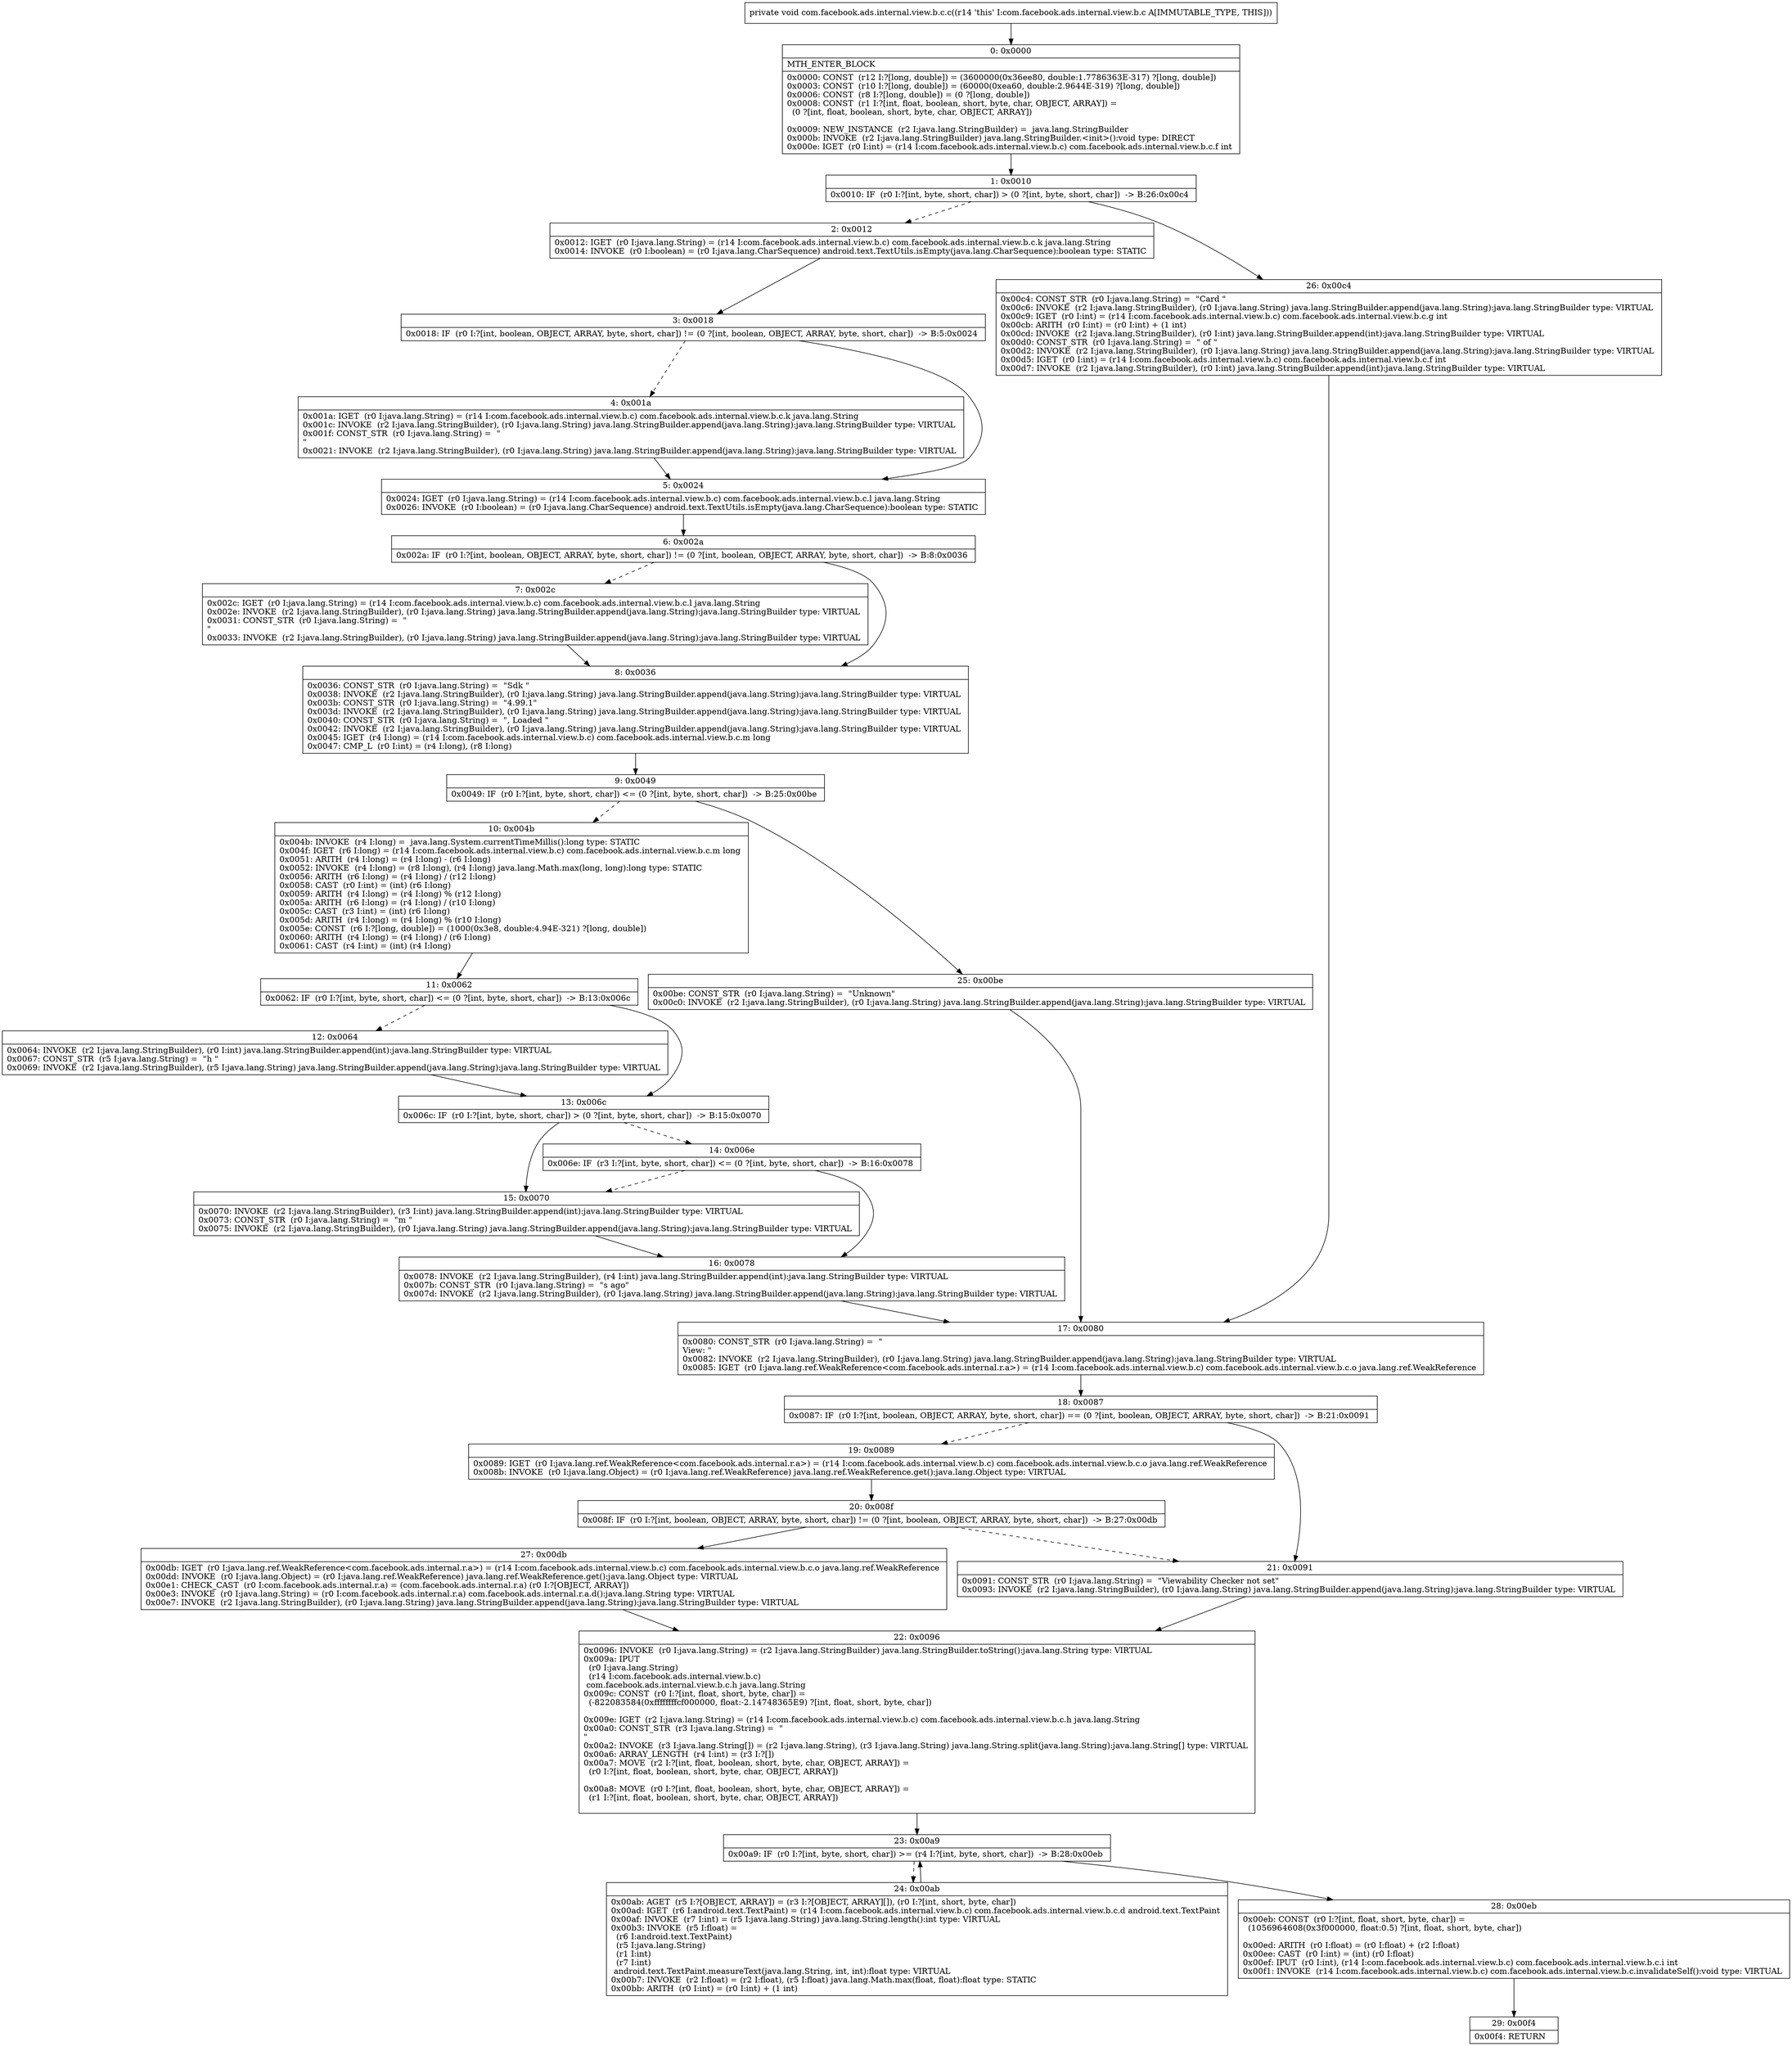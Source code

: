 digraph "CFG forcom.facebook.ads.internal.view.b.c.c()V" {
Node_0 [shape=record,label="{0\:\ 0x0000|MTH_ENTER_BLOCK\l|0x0000: CONST  (r12 I:?[long, double]) = (3600000(0x36ee80, double:1.7786363E\-317) ?[long, double]) \l0x0003: CONST  (r10 I:?[long, double]) = (60000(0xea60, double:2.9644E\-319) ?[long, double]) \l0x0006: CONST  (r8 I:?[long, double]) = (0 ?[long, double]) \l0x0008: CONST  (r1 I:?[int, float, boolean, short, byte, char, OBJECT, ARRAY]) = \l  (0 ?[int, float, boolean, short, byte, char, OBJECT, ARRAY])\l \l0x0009: NEW_INSTANCE  (r2 I:java.lang.StringBuilder) =  java.lang.StringBuilder \l0x000b: INVOKE  (r2 I:java.lang.StringBuilder) java.lang.StringBuilder.\<init\>():void type: DIRECT \l0x000e: IGET  (r0 I:int) = (r14 I:com.facebook.ads.internal.view.b.c) com.facebook.ads.internal.view.b.c.f int \l}"];
Node_1 [shape=record,label="{1\:\ 0x0010|0x0010: IF  (r0 I:?[int, byte, short, char]) \> (0 ?[int, byte, short, char])  \-\> B:26:0x00c4 \l}"];
Node_2 [shape=record,label="{2\:\ 0x0012|0x0012: IGET  (r0 I:java.lang.String) = (r14 I:com.facebook.ads.internal.view.b.c) com.facebook.ads.internal.view.b.c.k java.lang.String \l0x0014: INVOKE  (r0 I:boolean) = (r0 I:java.lang.CharSequence) android.text.TextUtils.isEmpty(java.lang.CharSequence):boolean type: STATIC \l}"];
Node_3 [shape=record,label="{3\:\ 0x0018|0x0018: IF  (r0 I:?[int, boolean, OBJECT, ARRAY, byte, short, char]) != (0 ?[int, boolean, OBJECT, ARRAY, byte, short, char])  \-\> B:5:0x0024 \l}"];
Node_4 [shape=record,label="{4\:\ 0x001a|0x001a: IGET  (r0 I:java.lang.String) = (r14 I:com.facebook.ads.internal.view.b.c) com.facebook.ads.internal.view.b.c.k java.lang.String \l0x001c: INVOKE  (r2 I:java.lang.StringBuilder), (r0 I:java.lang.String) java.lang.StringBuilder.append(java.lang.String):java.lang.StringBuilder type: VIRTUAL \l0x001f: CONST_STR  (r0 I:java.lang.String) =  \"\l\" \l0x0021: INVOKE  (r2 I:java.lang.StringBuilder), (r0 I:java.lang.String) java.lang.StringBuilder.append(java.lang.String):java.lang.StringBuilder type: VIRTUAL \l}"];
Node_5 [shape=record,label="{5\:\ 0x0024|0x0024: IGET  (r0 I:java.lang.String) = (r14 I:com.facebook.ads.internal.view.b.c) com.facebook.ads.internal.view.b.c.l java.lang.String \l0x0026: INVOKE  (r0 I:boolean) = (r0 I:java.lang.CharSequence) android.text.TextUtils.isEmpty(java.lang.CharSequence):boolean type: STATIC \l}"];
Node_6 [shape=record,label="{6\:\ 0x002a|0x002a: IF  (r0 I:?[int, boolean, OBJECT, ARRAY, byte, short, char]) != (0 ?[int, boolean, OBJECT, ARRAY, byte, short, char])  \-\> B:8:0x0036 \l}"];
Node_7 [shape=record,label="{7\:\ 0x002c|0x002c: IGET  (r0 I:java.lang.String) = (r14 I:com.facebook.ads.internal.view.b.c) com.facebook.ads.internal.view.b.c.l java.lang.String \l0x002e: INVOKE  (r2 I:java.lang.StringBuilder), (r0 I:java.lang.String) java.lang.StringBuilder.append(java.lang.String):java.lang.StringBuilder type: VIRTUAL \l0x0031: CONST_STR  (r0 I:java.lang.String) =  \"\l\" \l0x0033: INVOKE  (r2 I:java.lang.StringBuilder), (r0 I:java.lang.String) java.lang.StringBuilder.append(java.lang.String):java.lang.StringBuilder type: VIRTUAL \l}"];
Node_8 [shape=record,label="{8\:\ 0x0036|0x0036: CONST_STR  (r0 I:java.lang.String) =  \"Sdk \" \l0x0038: INVOKE  (r2 I:java.lang.StringBuilder), (r0 I:java.lang.String) java.lang.StringBuilder.append(java.lang.String):java.lang.StringBuilder type: VIRTUAL \l0x003b: CONST_STR  (r0 I:java.lang.String) =  \"4.99.1\" \l0x003d: INVOKE  (r2 I:java.lang.StringBuilder), (r0 I:java.lang.String) java.lang.StringBuilder.append(java.lang.String):java.lang.StringBuilder type: VIRTUAL \l0x0040: CONST_STR  (r0 I:java.lang.String) =  \", Loaded \" \l0x0042: INVOKE  (r2 I:java.lang.StringBuilder), (r0 I:java.lang.String) java.lang.StringBuilder.append(java.lang.String):java.lang.StringBuilder type: VIRTUAL \l0x0045: IGET  (r4 I:long) = (r14 I:com.facebook.ads.internal.view.b.c) com.facebook.ads.internal.view.b.c.m long \l0x0047: CMP_L  (r0 I:int) = (r4 I:long), (r8 I:long) \l}"];
Node_9 [shape=record,label="{9\:\ 0x0049|0x0049: IF  (r0 I:?[int, byte, short, char]) \<= (0 ?[int, byte, short, char])  \-\> B:25:0x00be \l}"];
Node_10 [shape=record,label="{10\:\ 0x004b|0x004b: INVOKE  (r4 I:long) =  java.lang.System.currentTimeMillis():long type: STATIC \l0x004f: IGET  (r6 I:long) = (r14 I:com.facebook.ads.internal.view.b.c) com.facebook.ads.internal.view.b.c.m long \l0x0051: ARITH  (r4 I:long) = (r4 I:long) \- (r6 I:long) \l0x0052: INVOKE  (r4 I:long) = (r8 I:long), (r4 I:long) java.lang.Math.max(long, long):long type: STATIC \l0x0056: ARITH  (r6 I:long) = (r4 I:long) \/ (r12 I:long) \l0x0058: CAST  (r0 I:int) = (int) (r6 I:long) \l0x0059: ARITH  (r4 I:long) = (r4 I:long) % (r12 I:long) \l0x005a: ARITH  (r6 I:long) = (r4 I:long) \/ (r10 I:long) \l0x005c: CAST  (r3 I:int) = (int) (r6 I:long) \l0x005d: ARITH  (r4 I:long) = (r4 I:long) % (r10 I:long) \l0x005e: CONST  (r6 I:?[long, double]) = (1000(0x3e8, double:4.94E\-321) ?[long, double]) \l0x0060: ARITH  (r4 I:long) = (r4 I:long) \/ (r6 I:long) \l0x0061: CAST  (r4 I:int) = (int) (r4 I:long) \l}"];
Node_11 [shape=record,label="{11\:\ 0x0062|0x0062: IF  (r0 I:?[int, byte, short, char]) \<= (0 ?[int, byte, short, char])  \-\> B:13:0x006c \l}"];
Node_12 [shape=record,label="{12\:\ 0x0064|0x0064: INVOKE  (r2 I:java.lang.StringBuilder), (r0 I:int) java.lang.StringBuilder.append(int):java.lang.StringBuilder type: VIRTUAL \l0x0067: CONST_STR  (r5 I:java.lang.String) =  \"h \" \l0x0069: INVOKE  (r2 I:java.lang.StringBuilder), (r5 I:java.lang.String) java.lang.StringBuilder.append(java.lang.String):java.lang.StringBuilder type: VIRTUAL \l}"];
Node_13 [shape=record,label="{13\:\ 0x006c|0x006c: IF  (r0 I:?[int, byte, short, char]) \> (0 ?[int, byte, short, char])  \-\> B:15:0x0070 \l}"];
Node_14 [shape=record,label="{14\:\ 0x006e|0x006e: IF  (r3 I:?[int, byte, short, char]) \<= (0 ?[int, byte, short, char])  \-\> B:16:0x0078 \l}"];
Node_15 [shape=record,label="{15\:\ 0x0070|0x0070: INVOKE  (r2 I:java.lang.StringBuilder), (r3 I:int) java.lang.StringBuilder.append(int):java.lang.StringBuilder type: VIRTUAL \l0x0073: CONST_STR  (r0 I:java.lang.String) =  \"m \" \l0x0075: INVOKE  (r2 I:java.lang.StringBuilder), (r0 I:java.lang.String) java.lang.StringBuilder.append(java.lang.String):java.lang.StringBuilder type: VIRTUAL \l}"];
Node_16 [shape=record,label="{16\:\ 0x0078|0x0078: INVOKE  (r2 I:java.lang.StringBuilder), (r4 I:int) java.lang.StringBuilder.append(int):java.lang.StringBuilder type: VIRTUAL \l0x007b: CONST_STR  (r0 I:java.lang.String) =  \"s ago\" \l0x007d: INVOKE  (r2 I:java.lang.StringBuilder), (r0 I:java.lang.String) java.lang.StringBuilder.append(java.lang.String):java.lang.StringBuilder type: VIRTUAL \l}"];
Node_17 [shape=record,label="{17\:\ 0x0080|0x0080: CONST_STR  (r0 I:java.lang.String) =  \"\lView: \" \l0x0082: INVOKE  (r2 I:java.lang.StringBuilder), (r0 I:java.lang.String) java.lang.StringBuilder.append(java.lang.String):java.lang.StringBuilder type: VIRTUAL \l0x0085: IGET  (r0 I:java.lang.ref.WeakReference\<com.facebook.ads.internal.r.a\>) = (r14 I:com.facebook.ads.internal.view.b.c) com.facebook.ads.internal.view.b.c.o java.lang.ref.WeakReference \l}"];
Node_18 [shape=record,label="{18\:\ 0x0087|0x0087: IF  (r0 I:?[int, boolean, OBJECT, ARRAY, byte, short, char]) == (0 ?[int, boolean, OBJECT, ARRAY, byte, short, char])  \-\> B:21:0x0091 \l}"];
Node_19 [shape=record,label="{19\:\ 0x0089|0x0089: IGET  (r0 I:java.lang.ref.WeakReference\<com.facebook.ads.internal.r.a\>) = (r14 I:com.facebook.ads.internal.view.b.c) com.facebook.ads.internal.view.b.c.o java.lang.ref.WeakReference \l0x008b: INVOKE  (r0 I:java.lang.Object) = (r0 I:java.lang.ref.WeakReference) java.lang.ref.WeakReference.get():java.lang.Object type: VIRTUAL \l}"];
Node_20 [shape=record,label="{20\:\ 0x008f|0x008f: IF  (r0 I:?[int, boolean, OBJECT, ARRAY, byte, short, char]) != (0 ?[int, boolean, OBJECT, ARRAY, byte, short, char])  \-\> B:27:0x00db \l}"];
Node_21 [shape=record,label="{21\:\ 0x0091|0x0091: CONST_STR  (r0 I:java.lang.String) =  \"Viewability Checker not set\" \l0x0093: INVOKE  (r2 I:java.lang.StringBuilder), (r0 I:java.lang.String) java.lang.StringBuilder.append(java.lang.String):java.lang.StringBuilder type: VIRTUAL \l}"];
Node_22 [shape=record,label="{22\:\ 0x0096|0x0096: INVOKE  (r0 I:java.lang.String) = (r2 I:java.lang.StringBuilder) java.lang.StringBuilder.toString():java.lang.String type: VIRTUAL \l0x009a: IPUT  \l  (r0 I:java.lang.String)\l  (r14 I:com.facebook.ads.internal.view.b.c)\l com.facebook.ads.internal.view.b.c.h java.lang.String \l0x009c: CONST  (r0 I:?[int, float, short, byte, char]) = \l  (\-822083584(0xffffffffcf000000, float:\-2.14748365E9) ?[int, float, short, byte, char])\l \l0x009e: IGET  (r2 I:java.lang.String) = (r14 I:com.facebook.ads.internal.view.b.c) com.facebook.ads.internal.view.b.c.h java.lang.String \l0x00a0: CONST_STR  (r3 I:java.lang.String) =  \"\l\" \l0x00a2: INVOKE  (r3 I:java.lang.String[]) = (r2 I:java.lang.String), (r3 I:java.lang.String) java.lang.String.split(java.lang.String):java.lang.String[] type: VIRTUAL \l0x00a6: ARRAY_LENGTH  (r4 I:int) = (r3 I:?[]) \l0x00a7: MOVE  (r2 I:?[int, float, boolean, short, byte, char, OBJECT, ARRAY]) = \l  (r0 I:?[int, float, boolean, short, byte, char, OBJECT, ARRAY])\l \l0x00a8: MOVE  (r0 I:?[int, float, boolean, short, byte, char, OBJECT, ARRAY]) = \l  (r1 I:?[int, float, boolean, short, byte, char, OBJECT, ARRAY])\l \l}"];
Node_23 [shape=record,label="{23\:\ 0x00a9|0x00a9: IF  (r0 I:?[int, byte, short, char]) \>= (r4 I:?[int, byte, short, char])  \-\> B:28:0x00eb \l}"];
Node_24 [shape=record,label="{24\:\ 0x00ab|0x00ab: AGET  (r5 I:?[OBJECT, ARRAY]) = (r3 I:?[OBJECT, ARRAY][]), (r0 I:?[int, short, byte, char]) \l0x00ad: IGET  (r6 I:android.text.TextPaint) = (r14 I:com.facebook.ads.internal.view.b.c) com.facebook.ads.internal.view.b.c.d android.text.TextPaint \l0x00af: INVOKE  (r7 I:int) = (r5 I:java.lang.String) java.lang.String.length():int type: VIRTUAL \l0x00b3: INVOKE  (r5 I:float) = \l  (r6 I:android.text.TextPaint)\l  (r5 I:java.lang.String)\l  (r1 I:int)\l  (r7 I:int)\l android.text.TextPaint.measureText(java.lang.String, int, int):float type: VIRTUAL \l0x00b7: INVOKE  (r2 I:float) = (r2 I:float), (r5 I:float) java.lang.Math.max(float, float):float type: STATIC \l0x00bb: ARITH  (r0 I:int) = (r0 I:int) + (1 int) \l}"];
Node_25 [shape=record,label="{25\:\ 0x00be|0x00be: CONST_STR  (r0 I:java.lang.String) =  \"Unknown\" \l0x00c0: INVOKE  (r2 I:java.lang.StringBuilder), (r0 I:java.lang.String) java.lang.StringBuilder.append(java.lang.String):java.lang.StringBuilder type: VIRTUAL \l}"];
Node_26 [shape=record,label="{26\:\ 0x00c4|0x00c4: CONST_STR  (r0 I:java.lang.String) =  \"Card \" \l0x00c6: INVOKE  (r2 I:java.lang.StringBuilder), (r0 I:java.lang.String) java.lang.StringBuilder.append(java.lang.String):java.lang.StringBuilder type: VIRTUAL \l0x00c9: IGET  (r0 I:int) = (r14 I:com.facebook.ads.internal.view.b.c) com.facebook.ads.internal.view.b.c.g int \l0x00cb: ARITH  (r0 I:int) = (r0 I:int) + (1 int) \l0x00cd: INVOKE  (r2 I:java.lang.StringBuilder), (r0 I:int) java.lang.StringBuilder.append(int):java.lang.StringBuilder type: VIRTUAL \l0x00d0: CONST_STR  (r0 I:java.lang.String) =  \" of \" \l0x00d2: INVOKE  (r2 I:java.lang.StringBuilder), (r0 I:java.lang.String) java.lang.StringBuilder.append(java.lang.String):java.lang.StringBuilder type: VIRTUAL \l0x00d5: IGET  (r0 I:int) = (r14 I:com.facebook.ads.internal.view.b.c) com.facebook.ads.internal.view.b.c.f int \l0x00d7: INVOKE  (r2 I:java.lang.StringBuilder), (r0 I:int) java.lang.StringBuilder.append(int):java.lang.StringBuilder type: VIRTUAL \l}"];
Node_27 [shape=record,label="{27\:\ 0x00db|0x00db: IGET  (r0 I:java.lang.ref.WeakReference\<com.facebook.ads.internal.r.a\>) = (r14 I:com.facebook.ads.internal.view.b.c) com.facebook.ads.internal.view.b.c.o java.lang.ref.WeakReference \l0x00dd: INVOKE  (r0 I:java.lang.Object) = (r0 I:java.lang.ref.WeakReference) java.lang.ref.WeakReference.get():java.lang.Object type: VIRTUAL \l0x00e1: CHECK_CAST  (r0 I:com.facebook.ads.internal.r.a) = (com.facebook.ads.internal.r.a) (r0 I:?[OBJECT, ARRAY]) \l0x00e3: INVOKE  (r0 I:java.lang.String) = (r0 I:com.facebook.ads.internal.r.a) com.facebook.ads.internal.r.a.d():java.lang.String type: VIRTUAL \l0x00e7: INVOKE  (r2 I:java.lang.StringBuilder), (r0 I:java.lang.String) java.lang.StringBuilder.append(java.lang.String):java.lang.StringBuilder type: VIRTUAL \l}"];
Node_28 [shape=record,label="{28\:\ 0x00eb|0x00eb: CONST  (r0 I:?[int, float, short, byte, char]) = \l  (1056964608(0x3f000000, float:0.5) ?[int, float, short, byte, char])\l \l0x00ed: ARITH  (r0 I:float) = (r0 I:float) + (r2 I:float) \l0x00ee: CAST  (r0 I:int) = (int) (r0 I:float) \l0x00ef: IPUT  (r0 I:int), (r14 I:com.facebook.ads.internal.view.b.c) com.facebook.ads.internal.view.b.c.i int \l0x00f1: INVOKE  (r14 I:com.facebook.ads.internal.view.b.c) com.facebook.ads.internal.view.b.c.invalidateSelf():void type: VIRTUAL \l}"];
Node_29 [shape=record,label="{29\:\ 0x00f4|0x00f4: RETURN   \l}"];
MethodNode[shape=record,label="{private void com.facebook.ads.internal.view.b.c.c((r14 'this' I:com.facebook.ads.internal.view.b.c A[IMMUTABLE_TYPE, THIS])) }"];
MethodNode -> Node_0;
Node_0 -> Node_1;
Node_1 -> Node_2[style=dashed];
Node_1 -> Node_26;
Node_2 -> Node_3;
Node_3 -> Node_4[style=dashed];
Node_3 -> Node_5;
Node_4 -> Node_5;
Node_5 -> Node_6;
Node_6 -> Node_7[style=dashed];
Node_6 -> Node_8;
Node_7 -> Node_8;
Node_8 -> Node_9;
Node_9 -> Node_10[style=dashed];
Node_9 -> Node_25;
Node_10 -> Node_11;
Node_11 -> Node_12[style=dashed];
Node_11 -> Node_13;
Node_12 -> Node_13;
Node_13 -> Node_14[style=dashed];
Node_13 -> Node_15;
Node_14 -> Node_15[style=dashed];
Node_14 -> Node_16;
Node_15 -> Node_16;
Node_16 -> Node_17;
Node_17 -> Node_18;
Node_18 -> Node_19[style=dashed];
Node_18 -> Node_21;
Node_19 -> Node_20;
Node_20 -> Node_21[style=dashed];
Node_20 -> Node_27;
Node_21 -> Node_22;
Node_22 -> Node_23;
Node_23 -> Node_24[style=dashed];
Node_23 -> Node_28;
Node_24 -> Node_23;
Node_25 -> Node_17;
Node_26 -> Node_17;
Node_27 -> Node_22;
Node_28 -> Node_29;
}

